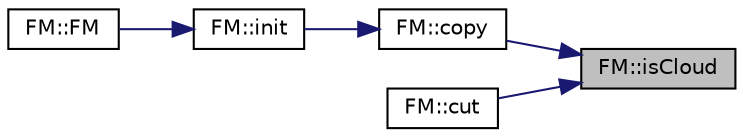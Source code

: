 digraph "FM::isCloud"
{
 // INTERACTIVE_SVG=YES
 // LATEX_PDF_SIZE
  edge [fontname="Helvetica",fontsize="10",labelfontname="Helvetica",labelfontsize="10"];
  node [fontname="Helvetica",fontsize="10",shape=record];
  rankdir="RL";
  Node388 [label="FM::isCloud",height=0.2,width=0.4,color="black", fillcolor="grey75", style="filled", fontcolor="black",tooltip=" "];
  Node388 -> Node389 [dir="back",color="midnightblue",fontsize="10",style="solid",fontname="Helvetica"];
  Node389 [label="FM::copy",height=0.2,width=0.4,color="black", fillcolor="white", style="filled",URL="$class_f_m.html#ae8d94b51a8940f8a426ff0868f769f28",tooltip=" "];
  Node389 -> Node390 [dir="back",color="midnightblue",fontsize="10",style="solid",fontname="Helvetica"];
  Node390 [label="FM::init",height=0.2,width=0.4,color="black", fillcolor="white", style="filled",URL="$class_f_m.html#a2963953441035d07e786165e7fa31d27",tooltip=" "];
  Node390 -> Node391 [dir="back",color="midnightblue",fontsize="10",style="solid",fontname="Helvetica"];
  Node391 [label="FM::FM",height=0.2,width=0.4,color="black", fillcolor="white", style="filled",URL="$class_f_m.html#a407bfd40f7070f79a04386a2332ecd59",tooltip=" "];
  Node388 -> Node392 [dir="back",color="midnightblue",fontsize="10",style="solid",fontname="Helvetica"];
  Node392 [label="FM::cut",height=0.2,width=0.4,color="black", fillcolor="white", style="filled",URL="$class_f_m.html#a60f1c002743270a0b38f445b3e60b521",tooltip=" "];
}
